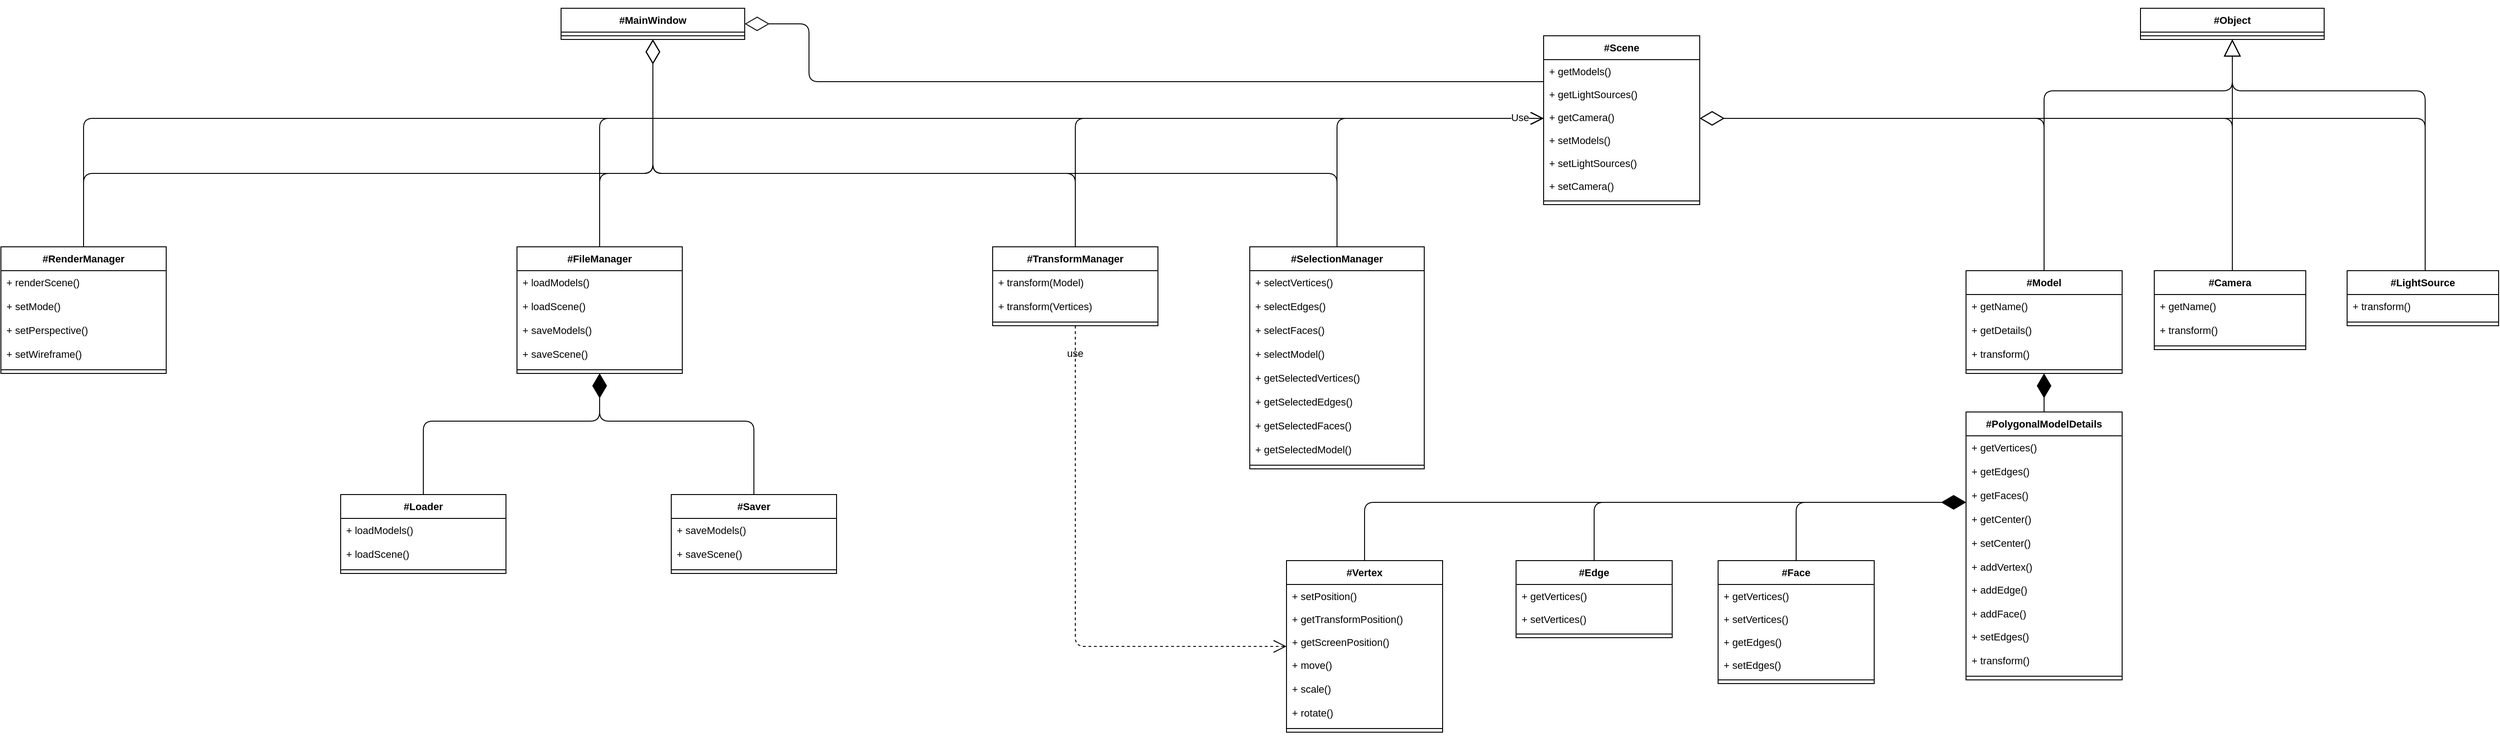 <mxfile version="18.0.6" type="device"><diagram id="C5RBs43oDa-KdzZeNtuy" name="Page-1"><mxGraphModel dx="3665" dy="1990" grid="1" gridSize="10" guides="1" tooltips="1" connect="1" arrows="1" fold="1" page="1" pageScale="1" pageWidth="827" pageHeight="1169" math="0" shadow="0"><root><mxCell id="WIyWlLk6GJQsqaUBKTNV-0"/><mxCell id="WIyWlLk6GJQsqaUBKTNV-1" parent="WIyWlLk6GJQsqaUBKTNV-0"/><mxCell id="azlppYUXoeEwFjGobMXN-0" value="#Object" style="swimlane;fontStyle=1;align=center;verticalAlign=top;childLayout=stackLayout;horizontal=1;startSize=26;horizontalStack=0;resizeParent=1;resizeParentMax=0;resizeLast=0;collapsible=1;marginBottom=0;direction=east;fontSize=11;labelBorderColor=none;labelBackgroundColor=none;fontFamily=Helvetica;" parent="WIyWlLk6GJQsqaUBKTNV-1" vertex="1"><mxGeometry x="450" y="-180" width="200" height="34" as="geometry"/></mxCell><mxCell id="azlppYUXoeEwFjGobMXN-2" value="" style="line;strokeWidth=1;fillColor=none;align=left;verticalAlign=middle;spacingTop=-1;spacingLeft=3;spacingRight=3;rotatable=0;labelPosition=right;points=[];portConstraint=eastwest;fontSize=11;labelBorderColor=none;labelBackgroundColor=none;fontFamily=Helvetica;" parent="azlppYUXoeEwFjGobMXN-0" vertex="1"><mxGeometry y="26" width="200" height="8" as="geometry"/></mxCell><mxCell id="azlppYUXoeEwFjGobMXN-526" value="" style="edgeStyle=elbowEdgeStyle;orthogonalLoop=1;jettySize=auto;endArrow=block;endFill=0;endSize=16;entryX=0.5;entryY=1;entryDx=0;entryDy=0;fontSize=11;labelBorderColor=none;labelBackgroundColor=none;fontFamily=Helvetica;elbow=vertical;" parent="WIyWlLk6GJQsqaUBKTNV-1" source="azlppYUXoeEwFjGobMXN-37" target="azlppYUXoeEwFjGobMXN-0" edge="1"><mxGeometry relative="1" as="geometry"><mxPoint x="230" y="280" as="targetPoint"/><Array as="points"><mxPoint x="550" y="-20"/></Array><mxPoint x="660" y="475" as="sourcePoint"/></mxGeometry></mxCell><mxCell id="azlppYUXoeEwFjGobMXN-528" value="" style="edgeStyle=elbowEdgeStyle;orthogonalLoop=1;jettySize=auto;entryX=0.5;entryY=1;entryDx=0;entryDy=0;endArrow=block;endFill=0;endSize=16;fontSize=11;labelBorderColor=none;labelBackgroundColor=none;fontFamily=Helvetica;elbow=vertical;" parent="WIyWlLk6GJQsqaUBKTNV-1" source="azlppYUXoeEwFjGobMXN-47" target="azlppYUXoeEwFjGobMXN-0" edge="1"><mxGeometry relative="1" as="geometry"><mxPoint x="430" y="477" as="sourcePoint"/><Array as="points"><mxPoint x="460" y="-90"/></Array></mxGeometry></mxCell><mxCell id="azlppYUXoeEwFjGobMXN-37" value="#Camera" style="swimlane;fontStyle=1;align=center;verticalAlign=top;childLayout=stackLayout;horizontal=1;startSize=26;horizontalStack=0;resizeParent=1;resizeParentMax=0;resizeLast=0;collapsible=1;marginBottom=0;direction=east;fontSize=11;labelBorderColor=none;labelBackgroundColor=none;fontFamily=Helvetica;" parent="WIyWlLk6GJQsqaUBKTNV-1" vertex="1"><mxGeometry x="465" y="106" width="165" height="86" as="geometry"/></mxCell><mxCell id="SqBItwjw7PU8aZfhH00I-18" value="+ getName()" style="text;strokeColor=none;fillColor=none;align=left;verticalAlign=top;spacingLeft=4;spacingRight=4;overflow=hidden;rotatable=0;points=[[0,0.5],[1,0.5]];portConstraint=eastwest;fontSize=11;labelBorderColor=none;labelBackgroundColor=none;fontFamily=Helvetica;" vertex="1" parent="azlppYUXoeEwFjGobMXN-37"><mxGeometry y="26" width="165" height="26" as="geometry"/></mxCell><mxCell id="azlppYUXoeEwFjGobMXN-41" value="+ transform()" style="text;strokeColor=none;fillColor=none;align=left;verticalAlign=top;spacingLeft=4;spacingRight=4;overflow=hidden;rotatable=0;points=[[0,0.5],[1,0.5]];portConstraint=eastwest;fontSize=11;labelBorderColor=none;labelBackgroundColor=none;fontFamily=Helvetica;" parent="azlppYUXoeEwFjGobMXN-37" vertex="1"><mxGeometry y="52" width="165" height="26" as="geometry"/></mxCell><mxCell id="azlppYUXoeEwFjGobMXN-38" value="" style="line;strokeWidth=1;fillColor=none;align=left;verticalAlign=middle;spacingTop=-1;spacingLeft=3;spacingRight=3;rotatable=0;labelPosition=right;points=[];portConstraint=eastwest;fontSize=11;labelBorderColor=none;labelBackgroundColor=none;fontFamily=Helvetica;" parent="azlppYUXoeEwFjGobMXN-37" vertex="1"><mxGeometry y="78" width="165" height="8" as="geometry"/></mxCell><mxCell id="azlppYUXoeEwFjGobMXN-47" value="#Model&#10;" style="swimlane;fontStyle=1;align=center;verticalAlign=top;childLayout=stackLayout;horizontal=1;startSize=26;horizontalStack=0;resizeParent=1;resizeParentMax=0;resizeLast=0;collapsible=1;marginBottom=0;direction=east;fontSize=11;labelBorderColor=none;labelBackgroundColor=none;fontFamily=Helvetica;rounded=0;" parent="WIyWlLk6GJQsqaUBKTNV-1" vertex="1"><mxGeometry x="260" y="106" width="170" height="112" as="geometry"/></mxCell><mxCell id="SqBItwjw7PU8aZfhH00I-16" value="+ getName()" style="text;strokeColor=none;fillColor=none;align=left;verticalAlign=top;spacingLeft=4;spacingRight=4;overflow=hidden;rotatable=0;points=[[0,0.5],[1,0.5]];portConstraint=eastwest;fontSize=11;labelBorderColor=none;labelBackgroundColor=none;fontFamily=Helvetica;" vertex="1" parent="azlppYUXoeEwFjGobMXN-47"><mxGeometry y="26" width="170" height="26" as="geometry"/></mxCell><mxCell id="SqBItwjw7PU8aZfhH00I-17" value="+ getDetails()" style="text;strokeColor=none;fillColor=none;align=left;verticalAlign=top;spacingLeft=4;spacingRight=4;overflow=hidden;rotatable=0;points=[[0,0.5],[1,0.5]];portConstraint=eastwest;fontSize=11;labelBorderColor=none;labelBackgroundColor=none;fontFamily=Helvetica;" vertex="1" parent="azlppYUXoeEwFjGobMXN-47"><mxGeometry y="52" width="170" height="26" as="geometry"/></mxCell><mxCell id="azlppYUXoeEwFjGobMXN-49" value="+ transform()" style="text;strokeColor=none;fillColor=none;align=left;verticalAlign=top;spacingLeft=4;spacingRight=4;overflow=hidden;rotatable=0;points=[[0,0.5],[1,0.5]];portConstraint=eastwest;fontSize=11;labelBorderColor=none;labelBackgroundColor=none;fontFamily=Helvetica;" parent="azlppYUXoeEwFjGobMXN-47" vertex="1"><mxGeometry y="78" width="170" height="26" as="geometry"/></mxCell><mxCell id="azlppYUXoeEwFjGobMXN-48" value="" style="line;strokeWidth=1;fillColor=none;align=left;verticalAlign=middle;spacingTop=-1;spacingLeft=3;spacingRight=3;rotatable=0;labelPosition=right;points=[];portConstraint=eastwest;fontSize=11;labelBorderColor=none;labelBackgroundColor=none;fontFamily=Helvetica;" parent="azlppYUXoeEwFjGobMXN-47" vertex="1"><mxGeometry y="104" width="170" height="8" as="geometry"/></mxCell><object label="#Scene" id="azlppYUXoeEwFjGobMXN-53"><mxCell style="swimlane;fontStyle=1;align=center;verticalAlign=top;childLayout=stackLayout;horizontal=1;startSize=26;horizontalStack=0;resizeParent=1;resizeParentMax=0;resizeLast=0;collapsible=1;marginBottom=0;direction=east;fontSize=11;labelBorderColor=none;labelBackgroundColor=none;fontFamily=Helvetica;" parent="WIyWlLk6GJQsqaUBKTNV-1" vertex="1"><mxGeometry x="-200" y="-150" width="170" height="184" as="geometry"/></mxCell></object><mxCell id="EAwsqgr4vLvgviXjCqP6-93" value="+ getModels()" style="text;strokeColor=none;fillColor=none;align=left;verticalAlign=top;spacingLeft=4;spacingRight=4;overflow=hidden;rotatable=0;points=[[0,0.5],[1,0.5]];portConstraint=eastwest;fontSize=11;labelBorderColor=none;labelBackgroundColor=none;fontFamily=Helvetica;" parent="azlppYUXoeEwFjGobMXN-53" vertex="1"><mxGeometry y="26" width="170" height="25" as="geometry"/></mxCell><mxCell id="k3BB5MFqk9g5SIE1neyH-16" value="+ getLightSources()" style="text;strokeColor=none;fillColor=none;align=left;verticalAlign=top;spacingLeft=4;spacingRight=4;overflow=hidden;rotatable=0;points=[[0,0.5],[1,0.5]];portConstraint=eastwest;fontSize=11;labelBorderColor=none;labelBackgroundColor=none;fontFamily=Helvetica;" parent="azlppYUXoeEwFjGobMXN-53" vertex="1"><mxGeometry y="51" width="170" height="25" as="geometry"/></mxCell><mxCell id="k3BB5MFqk9g5SIE1neyH-17" value="+ getCamera()" style="text;strokeColor=none;fillColor=none;align=left;verticalAlign=top;spacingLeft=4;spacingRight=4;overflow=hidden;rotatable=0;points=[[0,0.5],[1,0.5]];portConstraint=eastwest;fontSize=11;labelBorderColor=none;labelBackgroundColor=none;fontFamily=Helvetica;" parent="azlppYUXoeEwFjGobMXN-53" vertex="1"><mxGeometry y="76" width="170" height="25" as="geometry"/></mxCell><mxCell id="k3BB5MFqk9g5SIE1neyH-18" value="+ setModels()" style="text;strokeColor=none;fillColor=none;align=left;verticalAlign=top;spacingLeft=4;spacingRight=4;overflow=hidden;rotatable=0;points=[[0,0.5],[1,0.5]];portConstraint=eastwest;fontSize=11;labelBorderColor=none;labelBackgroundColor=none;fontFamily=Helvetica;" parent="azlppYUXoeEwFjGobMXN-53" vertex="1"><mxGeometry y="101" width="170" height="25" as="geometry"/></mxCell><mxCell id="k3BB5MFqk9g5SIE1neyH-19" value="+ setLightSources()" style="text;strokeColor=none;fillColor=none;align=left;verticalAlign=top;spacingLeft=4;spacingRight=4;overflow=hidden;rotatable=0;points=[[0,0.5],[1,0.5]];portConstraint=eastwest;fontSize=11;labelBorderColor=none;labelBackgroundColor=none;fontFamily=Helvetica;" parent="azlppYUXoeEwFjGobMXN-53" vertex="1"><mxGeometry y="126" width="170" height="25" as="geometry"/></mxCell><mxCell id="k3BB5MFqk9g5SIE1neyH-20" value="+ setCamera()" style="text;strokeColor=none;fillColor=none;align=left;verticalAlign=top;spacingLeft=4;spacingRight=4;overflow=hidden;rotatable=0;points=[[0,0.5],[1,0.5]];portConstraint=eastwest;fontSize=11;labelBorderColor=none;labelBackgroundColor=none;fontFamily=Helvetica;" parent="azlppYUXoeEwFjGobMXN-53" vertex="1"><mxGeometry y="151" width="170" height="25" as="geometry"/></mxCell><mxCell id="azlppYUXoeEwFjGobMXN-54" value="" style="line;strokeWidth=1;fillColor=none;align=left;verticalAlign=middle;spacingTop=-1;spacingLeft=3;spacingRight=3;rotatable=0;labelPosition=right;points=[];portConstraint=eastwest;fontSize=11;labelBorderColor=none;labelBackgroundColor=none;fontFamily=Helvetica;" parent="azlppYUXoeEwFjGobMXN-53" vertex="1"><mxGeometry y="176" width="170" height="8" as="geometry"/></mxCell><mxCell id="azlppYUXoeEwFjGobMXN-532" value="#PolygonalModelDetails" style="swimlane;fontStyle=1;align=center;verticalAlign=top;childLayout=stackLayout;horizontal=1;startSize=26;horizontalStack=0;resizeParent=1;resizeParentMax=0;resizeLast=0;collapsible=1;marginBottom=0;direction=east;fontSize=11;labelBorderColor=none;labelBackgroundColor=none;fontFamily=Helvetica;" parent="WIyWlLk6GJQsqaUBKTNV-1" vertex="1"><mxGeometry x="260" y="260" width="170" height="292" as="geometry"/></mxCell><mxCell id="azlppYUXoeEwFjGobMXN-535" value="+ getVertices()" style="text;strokeColor=none;fillColor=none;align=left;verticalAlign=top;spacingLeft=4;spacingRight=4;overflow=hidden;rotatable=0;points=[[0,0.5],[1,0.5]];portConstraint=eastwest;fontSize=11;labelBorderColor=none;labelBackgroundColor=none;fontFamily=Helvetica;" parent="azlppYUXoeEwFjGobMXN-532" vertex="1"><mxGeometry y="26" width="170" height="26" as="geometry"/></mxCell><mxCell id="azlppYUXoeEwFjGobMXN-536" value="+ getEdges()" style="text;strokeColor=none;fillColor=none;align=left;verticalAlign=top;spacingLeft=4;spacingRight=4;overflow=hidden;rotatable=0;points=[[0,0.5],[1,0.5]];portConstraint=eastwest;fontSize=11;labelBorderColor=none;labelBackgroundColor=none;fontFamily=Helvetica;" parent="azlppYUXoeEwFjGobMXN-532" vertex="1"><mxGeometry y="52" width="170" height="26" as="geometry"/></mxCell><mxCell id="SqBItwjw7PU8aZfhH00I-20" value="+ getFaces()" style="text;strokeColor=none;fillColor=none;align=left;verticalAlign=top;spacingLeft=4;spacingRight=4;overflow=hidden;rotatable=0;points=[[0,0.5],[1,0.5]];portConstraint=eastwest;fontSize=11;labelBorderColor=none;labelBackgroundColor=none;fontFamily=Helvetica;" vertex="1" parent="azlppYUXoeEwFjGobMXN-532"><mxGeometry y="78" width="170" height="26" as="geometry"/></mxCell><mxCell id="SqBItwjw7PU8aZfhH00I-21" value="+ getCenter()" style="text;strokeColor=none;fillColor=none;align=left;verticalAlign=top;spacingLeft=4;spacingRight=4;overflow=hidden;rotatable=0;points=[[0,0.5],[1,0.5]];portConstraint=eastwest;fontSize=11;labelBorderColor=none;labelBackgroundColor=none;fontFamily=Helvetica;" vertex="1" parent="azlppYUXoeEwFjGobMXN-532"><mxGeometry y="104" width="170" height="26" as="geometry"/></mxCell><mxCell id="SqBItwjw7PU8aZfhH00I-25" value="+ setCenter()" style="text;strokeColor=none;fillColor=none;align=left;verticalAlign=top;spacingLeft=4;spacingRight=4;overflow=hidden;rotatable=0;points=[[0,0.5],[1,0.5]];portConstraint=eastwest;fontSize=11;labelBorderColor=none;labelBackgroundColor=none;fontFamily=Helvetica;" vertex="1" parent="azlppYUXoeEwFjGobMXN-532"><mxGeometry y="130" width="170" height="26" as="geometry"/></mxCell><mxCell id="azlppYUXoeEwFjGobMXN-533" value="+ addVertex()" style="text;strokeColor=none;fillColor=none;align=left;verticalAlign=top;spacingLeft=4;spacingRight=4;overflow=hidden;rotatable=0;points=[[0,0.5],[1,0.5]];portConstraint=eastwest;fontSize=11;labelBorderColor=none;labelBackgroundColor=none;fontFamily=Helvetica;" parent="azlppYUXoeEwFjGobMXN-532" vertex="1"><mxGeometry y="156" width="170" height="25" as="geometry"/></mxCell><mxCell id="azlppYUXoeEwFjGobMXN-534" value="+ addEdge()" style="text;strokeColor=none;fillColor=none;align=left;verticalAlign=top;spacingLeft=4;spacingRight=4;overflow=hidden;rotatable=0;points=[[0,0.5],[1,0.5]];portConstraint=eastwest;fontSize=11;labelBorderColor=none;labelBackgroundColor=none;fontFamily=Helvetica;" parent="azlppYUXoeEwFjGobMXN-532" vertex="1"><mxGeometry y="181" width="170" height="26" as="geometry"/></mxCell><mxCell id="SqBItwjw7PU8aZfhH00I-19" value="+ addFace()" style="text;strokeColor=none;fillColor=none;align=left;verticalAlign=top;spacingLeft=4;spacingRight=4;overflow=hidden;rotatable=0;points=[[0,0.5],[1,0.5]];portConstraint=eastwest;fontSize=11;labelBorderColor=none;labelBackgroundColor=none;fontFamily=Helvetica;" vertex="1" parent="azlppYUXoeEwFjGobMXN-532"><mxGeometry y="207" width="170" height="25" as="geometry"/></mxCell><mxCell id="SqBItwjw7PU8aZfhH00I-22" value="+ setEdges()" style="text;strokeColor=none;fillColor=none;align=left;verticalAlign=top;spacingLeft=4;spacingRight=4;overflow=hidden;rotatable=0;points=[[0,0.5],[1,0.5]];portConstraint=eastwest;fontSize=11;labelBorderColor=none;labelBackgroundColor=none;fontFamily=Helvetica;" vertex="1" parent="azlppYUXoeEwFjGobMXN-532"><mxGeometry y="232" width="170" height="26" as="geometry"/></mxCell><mxCell id="SqBItwjw7PU8aZfhH00I-26" value="+ transform()" style="text;strokeColor=none;fillColor=none;align=left;verticalAlign=top;spacingLeft=4;spacingRight=4;overflow=hidden;rotatable=0;points=[[0,0.5],[1,0.5]];portConstraint=eastwest;fontSize=11;labelBorderColor=none;labelBackgroundColor=none;fontFamily=Helvetica;" vertex="1" parent="azlppYUXoeEwFjGobMXN-532"><mxGeometry y="258" width="170" height="26" as="geometry"/></mxCell><mxCell id="SqBItwjw7PU8aZfhH00I-24" style="line;strokeWidth=1;fillColor=none;align=left;verticalAlign=middle;spacingTop=-1;spacingLeft=3;spacingRight=3;rotatable=0;labelPosition=right;points=[];portConstraint=eastwest;fontSize=11;labelBorderColor=none;labelBackgroundColor=none;fontFamily=Helvetica;" vertex="1" parent="azlppYUXoeEwFjGobMXN-532"><mxGeometry y="284" width="170" height="8" as="geometry"/></mxCell><mxCell id="azlppYUXoeEwFjGobMXN-541" value="#Vertex" style="swimlane;fontStyle=1;align=center;verticalAlign=top;childLayout=stackLayout;horizontal=1;startSize=26;horizontalStack=0;resizeParent=1;resizeParentMax=0;resizeLast=0;collapsible=1;marginBottom=0;direction=east;fontSize=11;labelBorderColor=none;labelBackgroundColor=none;fontFamily=Helvetica;" parent="WIyWlLk6GJQsqaUBKTNV-1" vertex="1"><mxGeometry x="-480" y="422" width="170" height="187" as="geometry"/></mxCell><mxCell id="azlppYUXoeEwFjGobMXN-542" value="+ setPosition()" style="text;strokeColor=none;fillColor=none;align=left;verticalAlign=top;spacingLeft=4;spacingRight=4;overflow=hidden;rotatable=0;points=[[0,0.5],[1,0.5]];portConstraint=eastwest;fontSize=11;labelBorderColor=none;labelBackgroundColor=none;fontFamily=Helvetica;" parent="azlppYUXoeEwFjGobMXN-541" vertex="1"><mxGeometry y="26" width="170" height="25" as="geometry"/></mxCell><mxCell id="SqBItwjw7PU8aZfhH00I-31" value="+ getTransformPosition()" style="text;strokeColor=none;fillColor=none;align=left;verticalAlign=top;spacingLeft=4;spacingRight=4;overflow=hidden;rotatable=0;points=[[0,0.5],[1,0.5]];portConstraint=eastwest;fontSize=11;labelBorderColor=none;labelBackgroundColor=none;fontFamily=Helvetica;" vertex="1" parent="azlppYUXoeEwFjGobMXN-541"><mxGeometry y="51" width="170" height="25" as="geometry"/></mxCell><mxCell id="SqBItwjw7PU8aZfhH00I-32" value="+ getScreenPosition()" style="text;strokeColor=none;fillColor=none;align=left;verticalAlign=top;spacingLeft=4;spacingRight=4;overflow=hidden;rotatable=0;points=[[0,0.5],[1,0.5]];portConstraint=eastwest;fontSize=11;labelBorderColor=none;labelBackgroundColor=none;fontFamily=Helvetica;" vertex="1" parent="azlppYUXoeEwFjGobMXN-541"><mxGeometry y="76" width="170" height="25" as="geometry"/></mxCell><mxCell id="azlppYUXoeEwFjGobMXN-544" value="+ move()" style="text;strokeColor=none;fillColor=none;align=left;verticalAlign=top;spacingLeft=4;spacingRight=4;overflow=hidden;rotatable=0;points=[[0,0.5],[1,0.5]];portConstraint=eastwest;fontSize=11;labelBorderColor=none;labelBackgroundColor=none;fontFamily=Helvetica;" parent="azlppYUXoeEwFjGobMXN-541" vertex="1"><mxGeometry y="101" width="170" height="26" as="geometry"/></mxCell><mxCell id="azlppYUXoeEwFjGobMXN-545" value="+ scale()" style="text;strokeColor=none;fillColor=none;align=left;verticalAlign=top;spacingLeft=4;spacingRight=4;overflow=hidden;rotatable=0;points=[[0,0.5],[1,0.5]];portConstraint=eastwest;fontSize=11;labelBorderColor=none;labelBackgroundColor=none;fontFamily=Helvetica;" parent="azlppYUXoeEwFjGobMXN-541" vertex="1"><mxGeometry y="127" width="170" height="26" as="geometry"/></mxCell><mxCell id="azlppYUXoeEwFjGobMXN-553" value="+ rotate()" style="text;strokeColor=none;fillColor=none;align=left;verticalAlign=top;spacingLeft=4;spacingRight=4;overflow=hidden;rotatable=0;points=[[0,0.5],[1,0.5]];portConstraint=eastwest;fontSize=11;labelBorderColor=none;labelBackgroundColor=none;fontFamily=Helvetica;" parent="azlppYUXoeEwFjGobMXN-541" vertex="1"><mxGeometry y="153" width="170" height="26" as="geometry"/></mxCell><mxCell id="azlppYUXoeEwFjGobMXN-546" value="" style="line;strokeWidth=1;fillColor=none;align=left;verticalAlign=middle;spacingTop=-1;spacingLeft=3;spacingRight=3;rotatable=0;labelPosition=right;points=[];portConstraint=eastwest;fontSize=11;labelBorderColor=none;labelBackgroundColor=none;fontFamily=Helvetica;" parent="azlppYUXoeEwFjGobMXN-541" vertex="1"><mxGeometry y="179" width="170" height="8" as="geometry"/></mxCell><mxCell id="azlppYUXoeEwFjGobMXN-547" value="#Edge" style="swimlane;fontStyle=1;align=center;verticalAlign=top;childLayout=stackLayout;horizontal=1;startSize=26;horizontalStack=0;resizeParent=1;resizeParentMax=0;resizeLast=0;collapsible=1;marginBottom=0;direction=east;fontSize=11;labelBorderColor=none;labelBackgroundColor=none;fontFamily=Helvetica;" parent="WIyWlLk6GJQsqaUBKTNV-1" vertex="1"><mxGeometry x="-230" y="422" width="170" height="84" as="geometry"/></mxCell><mxCell id="SqBItwjw7PU8aZfhH00I-30" value="+ getVertices()" style="text;strokeColor=none;fillColor=none;align=left;verticalAlign=top;spacingLeft=4;spacingRight=4;overflow=hidden;rotatable=0;points=[[0,0.5],[1,0.5]];portConstraint=eastwest;fontSize=11;labelBorderColor=none;labelBackgroundColor=none;fontFamily=Helvetica;" vertex="1" parent="azlppYUXoeEwFjGobMXN-547"><mxGeometry y="26" width="170" height="25" as="geometry"/></mxCell><mxCell id="SqBItwjw7PU8aZfhH00I-29" value="+ setVertices()" style="text;strokeColor=none;fillColor=none;align=left;verticalAlign=top;spacingLeft=4;spacingRight=4;overflow=hidden;rotatable=0;points=[[0,0.5],[1,0.5]];portConstraint=eastwest;fontSize=11;labelBorderColor=none;labelBackgroundColor=none;fontFamily=Helvetica;" vertex="1" parent="azlppYUXoeEwFjGobMXN-547"><mxGeometry y="51" width="170" height="25" as="geometry"/></mxCell><mxCell id="azlppYUXoeEwFjGobMXN-552" value="" style="line;strokeWidth=1;fillColor=none;align=left;verticalAlign=middle;spacingTop=-1;spacingLeft=3;spacingRight=3;rotatable=0;labelPosition=right;points=[];portConstraint=eastwest;fontSize=11;labelBorderColor=none;labelBackgroundColor=none;fontFamily=Helvetica;" parent="azlppYUXoeEwFjGobMXN-547" vertex="1"><mxGeometry y="76" width="170" height="8" as="geometry"/></mxCell><mxCell id="azlppYUXoeEwFjGobMXN-720" value="#RenderManager" style="swimlane;fontStyle=1;align=center;verticalAlign=top;childLayout=stackLayout;horizontal=1;startSize=26;horizontalStack=0;resizeParent=1;resizeParentMax=0;resizeLast=0;collapsible=1;marginBottom=0;direction=east;fontSize=11;labelBorderColor=none;labelBackgroundColor=none;fontFamily=Helvetica;" parent="WIyWlLk6GJQsqaUBKTNV-1" vertex="1"><mxGeometry x="-1880" y="80" width="180" height="138" as="geometry"/></mxCell><mxCell id="azlppYUXoeEwFjGobMXN-721" value="+ renderScene()" style="text;strokeColor=none;fillColor=none;align=left;verticalAlign=top;spacingLeft=4;spacingRight=4;overflow=hidden;rotatable=0;points=[[0,0.5],[1,0.5]];portConstraint=eastwest;fontSize=11;labelBorderColor=none;labelBackgroundColor=none;fontFamily=Helvetica;" parent="azlppYUXoeEwFjGobMXN-720" vertex="1"><mxGeometry y="26" width="180" height="26" as="geometry"/></mxCell><mxCell id="SqBItwjw7PU8aZfhH00I-5" value="+ setMode()" style="text;strokeColor=none;fillColor=none;align=left;verticalAlign=top;spacingLeft=4;spacingRight=4;overflow=hidden;rotatable=0;points=[[0,0.5],[1,0.5]];portConstraint=eastwest;fontSize=11;labelBorderColor=none;labelBackgroundColor=none;fontFamily=Helvetica;" vertex="1" parent="azlppYUXoeEwFjGobMXN-720"><mxGeometry y="52" width="180" height="26" as="geometry"/></mxCell><mxCell id="azlppYUXoeEwFjGobMXN-735" value="+ setPerspective()" style="text;strokeColor=none;fillColor=none;align=left;verticalAlign=top;spacingLeft=4;spacingRight=4;overflow=hidden;rotatable=0;points=[[0,0.5],[1,0.5]];portConstraint=eastwest;fontSize=11;labelBorderColor=none;labelBackgroundColor=none;fontFamily=Helvetica;" parent="azlppYUXoeEwFjGobMXN-720" vertex="1"><mxGeometry y="78" width="180" height="26" as="geometry"/></mxCell><mxCell id="SqBItwjw7PU8aZfhH00I-6" value="+ setWireframe()" style="text;strokeColor=none;fillColor=none;align=left;verticalAlign=top;spacingLeft=4;spacingRight=4;overflow=hidden;rotatable=0;points=[[0,0.5],[1,0.5]];portConstraint=eastwest;fontSize=11;labelBorderColor=none;labelBackgroundColor=none;fontFamily=Helvetica;" vertex="1" parent="azlppYUXoeEwFjGobMXN-720"><mxGeometry y="104" width="180" height="26" as="geometry"/></mxCell><mxCell id="azlppYUXoeEwFjGobMXN-722" value="" style="line;strokeWidth=1;fillColor=none;align=left;verticalAlign=middle;spacingTop=-1;spacingLeft=3;spacingRight=3;rotatable=0;labelPosition=right;points=[];portConstraint=eastwest;fontSize=11;labelBorderColor=none;labelBackgroundColor=none;fontFamily=Helvetica;" parent="azlppYUXoeEwFjGobMXN-720" vertex="1"><mxGeometry y="130" width="180" height="8" as="geometry"/></mxCell><mxCell id="azlppYUXoeEwFjGobMXN-723" value="#TransformManager" style="swimlane;fontStyle=1;align=center;verticalAlign=top;childLayout=stackLayout;horizontal=1;startSize=26;horizontalStack=0;resizeParent=1;resizeParentMax=0;resizeLast=0;collapsible=1;marginBottom=0;direction=east;fontSize=11;labelBorderColor=none;labelBackgroundColor=none;fontFamily=Helvetica;" parent="WIyWlLk6GJQsqaUBKTNV-1" vertex="1"><mxGeometry x="-800" y="80" width="180" height="86" as="geometry"/></mxCell><mxCell id="azlppYUXoeEwFjGobMXN-724" value="+ transform(Model)" style="text;strokeColor=none;fillColor=none;align=left;verticalAlign=top;spacingLeft=4;spacingRight=4;overflow=hidden;rotatable=0;points=[[0,0.5],[1,0.5]];portConstraint=eastwest;fontSize=11;labelBorderColor=none;labelBackgroundColor=none;fontFamily=Helvetica;" parent="azlppYUXoeEwFjGobMXN-723" vertex="1"><mxGeometry y="26" width="180" height="26" as="geometry"/></mxCell><mxCell id="k3BB5MFqk9g5SIE1neyH-27" value="+ transform(Vertices)" style="text;strokeColor=none;fillColor=none;align=left;verticalAlign=top;spacingLeft=4;spacingRight=4;overflow=hidden;rotatable=0;points=[[0,0.5],[1,0.5]];portConstraint=eastwest;fontSize=11;labelBorderColor=none;labelBackgroundColor=none;fontFamily=Helvetica;" parent="azlppYUXoeEwFjGobMXN-723" vertex="1"><mxGeometry y="52" width="180" height="26" as="geometry"/></mxCell><mxCell id="azlppYUXoeEwFjGobMXN-725" value="" style="line;strokeWidth=1;fillColor=none;align=left;verticalAlign=middle;spacingTop=-1;spacingLeft=3;spacingRight=3;rotatable=0;labelPosition=right;points=[];portConstraint=eastwest;fontSize=11;labelBorderColor=none;labelBackgroundColor=none;fontFamily=Helvetica;" parent="azlppYUXoeEwFjGobMXN-723" vertex="1"><mxGeometry y="78" width="180" height="8" as="geometry"/></mxCell><mxCell id="azlppYUXoeEwFjGobMXN-726" value="#FileManager" style="swimlane;fontStyle=1;align=center;verticalAlign=top;childLayout=stackLayout;horizontal=1;startSize=26;horizontalStack=0;resizeParent=1;resizeParentMax=0;resizeLast=0;collapsible=1;marginBottom=0;direction=east;fontSize=11;labelBorderColor=none;labelBackgroundColor=none;fontFamily=Helvetica;" parent="WIyWlLk6GJQsqaUBKTNV-1" vertex="1"><mxGeometry x="-1318" y="80" width="180" height="138" as="geometry"/></mxCell><mxCell id="azlppYUXoeEwFjGobMXN-727" value="+ loadModels()" style="text;strokeColor=none;fillColor=none;align=left;verticalAlign=top;spacingLeft=4;spacingRight=4;overflow=hidden;rotatable=0;points=[[0,0.5],[1,0.5]];portConstraint=eastwest;fontSize=11;labelBorderColor=none;labelBackgroundColor=none;fontFamily=Helvetica;" parent="azlppYUXoeEwFjGobMXN-726" vertex="1"><mxGeometry y="26" width="180" height="26" as="geometry"/></mxCell><mxCell id="SqBItwjw7PU8aZfhH00I-9" value="+ loadScene()" style="text;strokeColor=none;fillColor=none;align=left;verticalAlign=top;spacingLeft=4;spacingRight=4;overflow=hidden;rotatable=0;points=[[0,0.5],[1,0.5]];portConstraint=eastwest;fontSize=11;labelBorderColor=none;labelBackgroundColor=none;fontFamily=Helvetica;" vertex="1" parent="azlppYUXoeEwFjGobMXN-726"><mxGeometry y="52" width="180" height="26" as="geometry"/></mxCell><mxCell id="MsP8hgaGqp7Uwh0OFpij-102" value="+ saveModels()" style="text;strokeColor=none;fillColor=none;align=left;verticalAlign=top;spacingLeft=4;spacingRight=4;overflow=hidden;rotatable=0;points=[[0,0.5],[1,0.5]];portConstraint=eastwest;fontSize=11;labelBorderColor=none;labelBackgroundColor=none;fontFamily=Helvetica;" parent="azlppYUXoeEwFjGobMXN-726" vertex="1"><mxGeometry y="78" width="180" height="26" as="geometry"/></mxCell><mxCell id="SqBItwjw7PU8aZfhH00I-10" value="+ saveScene()" style="text;strokeColor=none;fillColor=none;align=left;verticalAlign=top;spacingLeft=4;spacingRight=4;overflow=hidden;rotatable=0;points=[[0,0.5],[1,0.5]];portConstraint=eastwest;fontSize=11;labelBorderColor=none;labelBackgroundColor=none;fontFamily=Helvetica;" vertex="1" parent="azlppYUXoeEwFjGobMXN-726"><mxGeometry y="104" width="180" height="26" as="geometry"/></mxCell><mxCell id="azlppYUXoeEwFjGobMXN-728" value="" style="line;strokeWidth=1;fillColor=none;align=left;verticalAlign=middle;spacingTop=-1;spacingLeft=3;spacingRight=3;rotatable=0;labelPosition=right;points=[];portConstraint=eastwest;fontSize=11;labelBorderColor=none;labelBackgroundColor=none;fontFamily=Helvetica;" parent="azlppYUXoeEwFjGobMXN-726" vertex="1"><mxGeometry y="130" width="180" height="8" as="geometry"/></mxCell><mxCell id="pPH4KUzoE2myjKL2YTRE-1" value="" style="endArrow=diamondThin;endFill=0;endSize=24;fontSize=11;labelBorderColor=none;labelBackgroundColor=none;fontFamily=Helvetica;edgeStyle=elbowEdgeStyle;" parent="WIyWlLk6GJQsqaUBKTNV-1" source="azlppYUXoeEwFjGobMXN-47" target="azlppYUXoeEwFjGobMXN-53" edge="1"><mxGeometry width="160" relative="1" as="geometry"><mxPoint x="-150" y="841.5" as="sourcePoint"/><mxPoint x="-120" y="535" as="targetPoint"/><Array as="points"><mxPoint x="345" y="-60"/><mxPoint x="340" y="-60"/><mxPoint x="355" y="170"/><mxPoint x="160" y="200"/><mxPoint x="355" y="130"/><mxPoint x="130" y="-70"/><mxPoint x="100" y="-70"/><mxPoint x="70" y="65"/><mxPoint x="70" y="-70"/><mxPoint x="200" y="-20"/><mxPoint x="210" y="147"/><mxPoint x="210" y="150"/><mxPoint x="240" y="140"/></Array></mxGeometry></mxCell><mxCell id="pPH4KUzoE2myjKL2YTRE-2" value="" style="endArrow=diamondThin;endFill=1;endSize=24;fontSize=11;labelBorderColor=none;labelBackgroundColor=none;fontFamily=Helvetica;edgeStyle=elbowEdgeStyle;" parent="WIyWlLk6GJQsqaUBKTNV-1" source="azlppYUXoeEwFjGobMXN-532" target="azlppYUXoeEwFjGobMXN-47" edge="1"><mxGeometry width="160" relative="1" as="geometry"><mxPoint x="550" y="561.5" as="sourcePoint"/><mxPoint x="345" y="360" as="targetPoint"/></mxGeometry></mxCell><mxCell id="pPH4KUzoE2myjKL2YTRE-4" value="" style="endArrow=diamondThin;endFill=1;endSize=24;fontSize=11;labelBorderColor=none;labelBackgroundColor=none;fontFamily=Helvetica;edgeStyle=elbowEdgeStyle;elbow=vertical;" parent="WIyWlLk6GJQsqaUBKTNV-1" source="azlppYUXoeEwFjGobMXN-547" target="azlppYUXoeEwFjGobMXN-532" edge="1"><mxGeometry width="160" relative="1" as="geometry"><mxPoint x="-190" y="430" as="sourcePoint"/><mxPoint x="680" y="482" as="targetPoint"/><Array as="points"><mxPoint x="220" y="358.5"/></Array></mxGeometry></mxCell><mxCell id="pPH4KUzoE2myjKL2YTRE-5" value="" style="endArrow=diamondThin;endFill=1;endSize=24;exitX=0.5;exitY=0;exitDx=0;exitDy=0;fontSize=11;labelBorderColor=none;labelBackgroundColor=none;fontFamily=Helvetica;edgeStyle=elbowEdgeStyle;elbow=vertical;" parent="WIyWlLk6GJQsqaUBKTNV-1" source="azlppYUXoeEwFjGobMXN-541" target="azlppYUXoeEwFjGobMXN-532" edge="1"><mxGeometry width="160" relative="1" as="geometry"><mxPoint x="876" y="389.5" as="sourcePoint"/><mxPoint x="806" y="389.5" as="targetPoint"/><Array as="points"><mxPoint x="220" y="358.5"/></Array></mxGeometry></mxCell><mxCell id="pPH4KUzoE2myjKL2YTRE-147" value="use" style="endArrow=open;endSize=12;dashed=1;fontSize=11;labelBorderColor=none;labelBackgroundColor=none;fontFamily=Helvetica;edgeStyle=elbowEdgeStyle;" parent="WIyWlLk6GJQsqaUBKTNV-1" source="azlppYUXoeEwFjGobMXN-723" target="azlppYUXoeEwFjGobMXN-541" edge="1"><mxGeometry x="-0.898" width="160" relative="1" as="geometry"><mxPoint x="-1270" y="420" as="sourcePoint"/><mxPoint x="-520" y="720" as="targetPoint"/><Array as="points"><mxPoint x="-710" y="280"/></Array><mxPoint as="offset"/></mxGeometry></mxCell><mxCell id="Z7FSc7xe6nZI0TRPnZze-73" style="edgeStyle=none;orthogonalLoop=1;jettySize=auto;html=0;entryX=0.5;entryY=1;entryDx=0;entryDy=0;labelBackgroundColor=none;fontFamily=Helvetica;fontSize=11;endArrow=block;endFill=0;endSize=16;" parent="WIyWlLk6GJQsqaUBKTNV-1" edge="1"><mxGeometry relative="1" as="geometry"><mxPoint x="-1338" y="610" as="sourcePoint"/><mxPoint x="-1338" y="610" as="targetPoint"/></mxGeometry></mxCell><mxCell id="Z7FSc7xe6nZI0TRPnZze-76" style="edgeStyle=none;orthogonalLoop=1;jettySize=auto;html=0;exitX=0.5;exitY=0;exitDx=0;exitDy=0;labelBackgroundColor=none;fontFamily=Helvetica;fontSize=11;endArrow=block;endFill=0;endSize=16;" parent="WIyWlLk6GJQsqaUBKTNV-1" edge="1"><mxGeometry relative="1" as="geometry"><mxPoint x="-1108" y="608" as="sourcePoint"/><mxPoint x="-1108" y="608" as="targetPoint"/></mxGeometry></mxCell><mxCell id="8YdDf88AYta3RM1k10OZ-77" value="#MainWindow" style="swimlane;fontStyle=1;align=center;verticalAlign=top;childLayout=stackLayout;horizontal=1;startSize=26;horizontalStack=0;resizeParent=1;resizeParentMax=0;resizeLast=0;collapsible=1;marginBottom=0;direction=east;fontSize=11;labelBorderColor=none;labelBackgroundColor=none;fontFamily=Helvetica;" parent="WIyWlLk6GJQsqaUBKTNV-1" vertex="1"><mxGeometry x="-1270" y="-180" width="200" height="34" as="geometry"/></mxCell><mxCell id="8YdDf88AYta3RM1k10OZ-78" value="" style="line;strokeWidth=1;fillColor=none;align=left;verticalAlign=middle;spacingTop=-1;spacingLeft=3;spacingRight=3;rotatable=0;labelPosition=right;points=[];portConstraint=eastwest;fontSize=11;labelBorderColor=none;labelBackgroundColor=none;fontFamily=Helvetica;" parent="8YdDf88AYta3RM1k10OZ-77" vertex="1"><mxGeometry y="26" width="200" height="8" as="geometry"/></mxCell><mxCell id="8YdDf88AYta3RM1k10OZ-79" value="" style="endArrow=diamondThin;endFill=0;endSize=24;fontSize=11;labelBorderColor=none;labelBackgroundColor=none;fontFamily=Helvetica;" parent="WIyWlLk6GJQsqaUBKTNV-1" source="azlppYUXoeEwFjGobMXN-720" target="8YdDf88AYta3RM1k10OZ-77" edge="1"><mxGeometry width="160" relative="1" as="geometry"><mxPoint x="-1050" y="511" as="sourcePoint"/><mxPoint x="-1050" y="378.5" as="targetPoint"/><Array as="points"><mxPoint x="-1790"/><mxPoint x="-1170"/></Array></mxGeometry></mxCell><mxCell id="8YdDf88AYta3RM1k10OZ-80" value="" style="endArrow=diamondThin;endFill=0;endSize=24;fontSize=11;labelBorderColor=none;labelBackgroundColor=none;fontFamily=Helvetica;" parent="WIyWlLk6GJQsqaUBKTNV-1" source="azlppYUXoeEwFjGobMXN-726" target="8YdDf88AYta3RM1k10OZ-77" edge="1"><mxGeometry width="160" relative="1" as="geometry"><mxPoint x="-1650.422" y="312" as="sourcePoint"/><mxPoint x="-1160" y="-66.0" as="targetPoint"/><Array as="points"><mxPoint x="-1228"/><mxPoint x="-1170"/></Array></mxGeometry></mxCell><mxCell id="8YdDf88AYta3RM1k10OZ-81" value="" style="endArrow=diamondThin;endFill=0;endSize=24;fontSize=11;labelBorderColor=none;labelBackgroundColor=none;fontFamily=Helvetica;" parent="WIyWlLk6GJQsqaUBKTNV-1" source="azlppYUXoeEwFjGobMXN-723" target="8YdDf88AYta3RM1k10OZ-77" edge="1"><mxGeometry width="160" relative="1" as="geometry"><mxPoint x="-1050" y="318.5" as="sourcePoint"/><mxPoint x="-1160" y="-66.0" as="targetPoint"/><Array as="points"><mxPoint x="-710"/><mxPoint x="-1170"/></Array></mxGeometry></mxCell><mxCell id="8YdDf88AYta3RM1k10OZ-84" value="#LightSource" style="swimlane;fontStyle=1;align=center;verticalAlign=top;childLayout=stackLayout;horizontal=1;startSize=26;horizontalStack=0;resizeParent=1;resizeParentMax=0;resizeLast=0;collapsible=1;marginBottom=0;direction=east;fontSize=11;labelBorderColor=none;labelBackgroundColor=none;fontFamily=Helvetica;" parent="WIyWlLk6GJQsqaUBKTNV-1" vertex="1"><mxGeometry x="675" y="106" width="165" height="60" as="geometry"/></mxCell><mxCell id="8YdDf88AYta3RM1k10OZ-85" value="+ transform()" style="text;strokeColor=none;fillColor=none;align=left;verticalAlign=top;spacingLeft=4;spacingRight=4;overflow=hidden;rotatable=0;points=[[0,0.5],[1,0.5]];portConstraint=eastwest;fontSize=11;labelBorderColor=none;labelBackgroundColor=none;fontFamily=Helvetica;" parent="8YdDf88AYta3RM1k10OZ-84" vertex="1"><mxGeometry y="26" width="165" height="26" as="geometry"/></mxCell><mxCell id="8YdDf88AYta3RM1k10OZ-89" value="" style="line;strokeWidth=1;fillColor=none;align=left;verticalAlign=middle;spacingTop=-1;spacingLeft=3;spacingRight=3;rotatable=0;labelPosition=right;points=[];portConstraint=eastwest;fontSize=11;labelBorderColor=none;labelBackgroundColor=none;fontFamily=Helvetica;" parent="8YdDf88AYta3RM1k10OZ-84" vertex="1"><mxGeometry y="52" width="165" height="8" as="geometry"/></mxCell><mxCell id="RXjpDh3gBzSolS_350Qi-77" value="#SelectionManager" style="swimlane;fontStyle=1;align=center;verticalAlign=top;childLayout=stackLayout;horizontal=1;startSize=26;horizontalStack=0;resizeParent=1;resizeParentMax=0;resizeLast=0;collapsible=1;marginBottom=0;direction=east;fontSize=11;labelBorderColor=none;labelBackgroundColor=none;fontFamily=Helvetica;" parent="WIyWlLk6GJQsqaUBKTNV-1" vertex="1"><mxGeometry x="-520" y="80" width="190" height="242" as="geometry"/></mxCell><mxCell id="RXjpDh3gBzSolS_350Qi-78" value="+ selectVertices()" style="text;strokeColor=none;fillColor=none;align=left;verticalAlign=top;spacingLeft=4;spacingRight=4;overflow=hidden;rotatable=0;points=[[0,0.5],[1,0.5]];portConstraint=eastwest;fontSize=11;labelBorderColor=none;labelBackgroundColor=none;fontFamily=Helvetica;" parent="RXjpDh3gBzSolS_350Qi-77" vertex="1"><mxGeometry y="26" width="190" height="26" as="geometry"/></mxCell><mxCell id="RXjpDh3gBzSolS_350Qi-79" value="+ selectEdges()" style="text;strokeColor=none;fillColor=none;align=left;verticalAlign=top;spacingLeft=4;spacingRight=4;overflow=hidden;rotatable=0;points=[[0,0.5],[1,0.5]];portConstraint=eastwest;fontSize=11;labelBorderColor=none;labelBackgroundColor=none;fontFamily=Helvetica;" parent="RXjpDh3gBzSolS_350Qi-77" vertex="1"><mxGeometry y="52" width="190" height="26" as="geometry"/></mxCell><mxCell id="RXjpDh3gBzSolS_350Qi-80" value="+ selectFaces()" style="text;strokeColor=none;fillColor=none;align=left;verticalAlign=top;spacingLeft=4;spacingRight=4;overflow=hidden;rotatable=0;points=[[0,0.5],[1,0.5]];portConstraint=eastwest;fontSize=11;labelBorderColor=none;labelBackgroundColor=none;fontFamily=Helvetica;" parent="RXjpDh3gBzSolS_350Qi-77" vertex="1"><mxGeometry y="78" width="190" height="26" as="geometry"/></mxCell><mxCell id="SqBItwjw7PU8aZfhH00I-11" value="+ selectModel()" style="text;strokeColor=none;fillColor=none;align=left;verticalAlign=top;spacingLeft=4;spacingRight=4;overflow=hidden;rotatable=0;points=[[0,0.5],[1,0.5]];portConstraint=eastwest;fontSize=11;labelBorderColor=none;labelBackgroundColor=none;fontFamily=Helvetica;" vertex="1" parent="RXjpDh3gBzSolS_350Qi-77"><mxGeometry y="104" width="190" height="26" as="geometry"/></mxCell><mxCell id="SqBItwjw7PU8aZfhH00I-15" value="+ getSelectedVertices()" style="text;strokeColor=none;fillColor=none;align=left;verticalAlign=top;spacingLeft=4;spacingRight=4;overflow=hidden;rotatable=0;points=[[0,0.5],[1,0.5]];portConstraint=eastwest;fontSize=11;labelBorderColor=none;labelBackgroundColor=none;fontFamily=Helvetica;" vertex="1" parent="RXjpDh3gBzSolS_350Qi-77"><mxGeometry y="130" width="190" height="26" as="geometry"/></mxCell><mxCell id="SqBItwjw7PU8aZfhH00I-14" value="+ getSelectedEdges()" style="text;strokeColor=none;fillColor=none;align=left;verticalAlign=top;spacingLeft=4;spacingRight=4;overflow=hidden;rotatable=0;points=[[0,0.5],[1,0.5]];portConstraint=eastwest;fontSize=11;labelBorderColor=none;labelBackgroundColor=none;fontFamily=Helvetica;" vertex="1" parent="RXjpDh3gBzSolS_350Qi-77"><mxGeometry y="156" width="190" height="26" as="geometry"/></mxCell><mxCell id="SqBItwjw7PU8aZfhH00I-13" value="+ getSelectedFaces()" style="text;strokeColor=none;fillColor=none;align=left;verticalAlign=top;spacingLeft=4;spacingRight=4;overflow=hidden;rotatable=0;points=[[0,0.5],[1,0.5]];portConstraint=eastwest;fontSize=11;labelBorderColor=none;labelBackgroundColor=none;fontFamily=Helvetica;" vertex="1" parent="RXjpDh3gBzSolS_350Qi-77"><mxGeometry y="182" width="190" height="26" as="geometry"/></mxCell><mxCell id="SqBItwjw7PU8aZfhH00I-12" value="+ getSelectedModel()" style="text;strokeColor=none;fillColor=none;align=left;verticalAlign=top;spacingLeft=4;spacingRight=4;overflow=hidden;rotatable=0;points=[[0,0.5],[1,0.5]];portConstraint=eastwest;fontSize=11;labelBorderColor=none;labelBackgroundColor=none;fontFamily=Helvetica;" vertex="1" parent="RXjpDh3gBzSolS_350Qi-77"><mxGeometry y="208" width="190" height="26" as="geometry"/></mxCell><mxCell id="RXjpDh3gBzSolS_350Qi-82" value="" style="line;strokeWidth=1;fillColor=none;align=left;verticalAlign=middle;spacingTop=-1;spacingLeft=3;spacingRight=3;rotatable=0;labelPosition=right;points=[];portConstraint=eastwest;fontSize=11;labelBorderColor=none;labelBackgroundColor=none;fontFamily=Helvetica;" parent="RXjpDh3gBzSolS_350Qi-77" vertex="1"><mxGeometry y="234" width="190" height="8" as="geometry"/></mxCell><mxCell id="MsP8hgaGqp7Uwh0OFpij-77" value="#Face" style="swimlane;fontStyle=1;align=center;verticalAlign=top;childLayout=stackLayout;horizontal=1;startSize=26;horizontalStack=0;resizeParent=1;resizeParentMax=0;resizeLast=0;collapsible=1;marginBottom=0;direction=east;fontSize=11;labelBorderColor=none;labelBackgroundColor=none;fontFamily=Helvetica;" parent="WIyWlLk6GJQsqaUBKTNV-1" vertex="1"><mxGeometry x="-10" y="422" width="170" height="134" as="geometry"/></mxCell><mxCell id="MsP8hgaGqp7Uwh0OFpij-78" value="+ getVertices()" style="text;strokeColor=none;fillColor=none;align=left;verticalAlign=top;spacingLeft=4;spacingRight=4;overflow=hidden;rotatable=0;points=[[0,0.5],[1,0.5]];portConstraint=eastwest;fontSize=11;labelBorderColor=none;labelBackgroundColor=none;fontFamily=Helvetica;" parent="MsP8hgaGqp7Uwh0OFpij-77" vertex="1"><mxGeometry y="26" width="170" height="25" as="geometry"/></mxCell><mxCell id="MsP8hgaGqp7Uwh0OFpij-80" value="+ setVertices()" style="text;strokeColor=none;fillColor=none;align=left;verticalAlign=top;spacingLeft=4;spacingRight=4;overflow=hidden;rotatable=0;points=[[0,0.5],[1,0.5]];portConstraint=eastwest;fontSize=11;labelBorderColor=none;labelBackgroundColor=none;fontFamily=Helvetica;" parent="MsP8hgaGqp7Uwh0OFpij-77" vertex="1"><mxGeometry y="51" width="170" height="25" as="geometry"/></mxCell><mxCell id="SqBItwjw7PU8aZfhH00I-27" value="+ getEdges()" style="text;strokeColor=none;fillColor=none;align=left;verticalAlign=top;spacingLeft=4;spacingRight=4;overflow=hidden;rotatable=0;points=[[0,0.5],[1,0.5]];portConstraint=eastwest;fontSize=11;labelBorderColor=none;labelBackgroundColor=none;fontFamily=Helvetica;" vertex="1" parent="MsP8hgaGqp7Uwh0OFpij-77"><mxGeometry y="76" width="170" height="25" as="geometry"/></mxCell><mxCell id="SqBItwjw7PU8aZfhH00I-28" value="+ setEdges()" style="text;strokeColor=none;fillColor=none;align=left;verticalAlign=top;spacingLeft=4;spacingRight=4;overflow=hidden;rotatable=0;points=[[0,0.5],[1,0.5]];portConstraint=eastwest;fontSize=11;labelBorderColor=none;labelBackgroundColor=none;fontFamily=Helvetica;" vertex="1" parent="MsP8hgaGqp7Uwh0OFpij-77"><mxGeometry y="101" width="170" height="25" as="geometry"/></mxCell><mxCell id="MsP8hgaGqp7Uwh0OFpij-82" value="" style="line;strokeWidth=1;fillColor=none;align=left;verticalAlign=middle;spacingTop=-1;spacingLeft=3;spacingRight=3;rotatable=0;labelPosition=right;points=[];portConstraint=eastwest;fontSize=11;labelBorderColor=none;labelBackgroundColor=none;fontFamily=Helvetica;" parent="MsP8hgaGqp7Uwh0OFpij-77" vertex="1"><mxGeometry y="126" width="170" height="8" as="geometry"/></mxCell><mxCell id="MsP8hgaGqp7Uwh0OFpij-83" value="" style="endArrow=diamondThin;endFill=1;endSize=24;fontSize=11;labelBorderColor=none;labelBackgroundColor=none;fontFamily=Helvetica;edgeStyle=elbowEdgeStyle;elbow=vertical;" parent="WIyWlLk6GJQsqaUBKTNV-1" source="MsP8hgaGqp7Uwh0OFpij-77" target="azlppYUXoeEwFjGobMXN-532" edge="1"><mxGeometry width="160" relative="1" as="geometry"><mxPoint x="-255" y="432" as="sourcePoint"/><mxPoint x="355" y="394" as="targetPoint"/><Array as="points"><mxPoint x="200" y="358.5"/></Array></mxGeometry></mxCell><mxCell id="MsP8hgaGqp7Uwh0OFpij-84" value="" style="edgeStyle=elbowEdgeStyle;orthogonalLoop=1;jettySize=auto;endArrow=block;endFill=0;endSize=16;fontSize=11;labelBorderColor=none;labelBackgroundColor=none;fontFamily=Helvetica;elbow=vertical;" parent="WIyWlLk6GJQsqaUBKTNV-1" source="8YdDf88AYta3RM1k10OZ-84" target="azlppYUXoeEwFjGobMXN-0" edge="1"><mxGeometry relative="1" as="geometry"><mxPoint x="380" y="370" as="targetPoint"/><mxPoint x="642.792" y="490" as="sourcePoint"/><Array as="points"><mxPoint x="760" y="-90"/><mxPoint x="550" y="-90"/></Array></mxGeometry></mxCell><mxCell id="MsP8hgaGqp7Uwh0OFpij-88" value="" style="endArrow=diamondThin;endFill=0;endSize=24;fontSize=11;labelBorderColor=none;labelBackgroundColor=none;fontFamily=Helvetica;" parent="WIyWlLk6GJQsqaUBKTNV-1" source="RXjpDh3gBzSolS_350Qi-77" target="8YdDf88AYta3RM1k10OZ-77" edge="1"><mxGeometry width="160" relative="1" as="geometry"><mxPoint x="-135" y="318.5" as="sourcePoint"/><mxPoint x="-1160" y="-66" as="targetPoint"/><Array as="points"><mxPoint x="-425"/><mxPoint x="-1170"/></Array></mxGeometry></mxCell><mxCell id="MsP8hgaGqp7Uwh0OFpij-96" value="#Loader" style="swimlane;fontStyle=1;align=center;verticalAlign=top;childLayout=stackLayout;horizontal=1;startSize=26;horizontalStack=0;resizeParent=1;resizeParentMax=0;resizeLast=0;collapsible=1;marginBottom=0;direction=east;fontSize=11;labelBorderColor=none;labelBackgroundColor=none;fontFamily=Helvetica;" parent="WIyWlLk6GJQsqaUBKTNV-1" vertex="1"><mxGeometry x="-1510" y="350" width="180" height="86" as="geometry"/></mxCell><mxCell id="SqBItwjw7PU8aZfhH00I-7" value="+ loadModels()" style="text;strokeColor=none;fillColor=none;align=left;verticalAlign=top;spacingLeft=4;spacingRight=4;overflow=hidden;rotatable=0;points=[[0,0.5],[1,0.5]];portConstraint=eastwest;fontSize=11;labelBorderColor=none;labelBackgroundColor=none;fontFamily=Helvetica;" vertex="1" parent="MsP8hgaGqp7Uwh0OFpij-96"><mxGeometry y="26" width="180" height="26" as="geometry"/></mxCell><mxCell id="MsP8hgaGqp7Uwh0OFpij-97" value="+ loadScene()" style="text;strokeColor=none;fillColor=none;align=left;verticalAlign=top;spacingLeft=4;spacingRight=4;overflow=hidden;rotatable=0;points=[[0,0.5],[1,0.5]];portConstraint=eastwest;fontSize=11;labelBorderColor=none;labelBackgroundColor=none;fontFamily=Helvetica;" parent="MsP8hgaGqp7Uwh0OFpij-96" vertex="1"><mxGeometry y="52" width="180" height="26" as="geometry"/></mxCell><mxCell id="MsP8hgaGqp7Uwh0OFpij-98" value="" style="line;strokeWidth=1;fillColor=none;align=left;verticalAlign=middle;spacingTop=-1;spacingLeft=3;spacingRight=3;rotatable=0;labelPosition=right;points=[];portConstraint=eastwest;fontSize=11;labelBorderColor=none;labelBackgroundColor=none;fontFamily=Helvetica;" parent="MsP8hgaGqp7Uwh0OFpij-96" vertex="1"><mxGeometry y="78" width="180" height="8" as="geometry"/></mxCell><mxCell id="MsP8hgaGqp7Uwh0OFpij-99" value="#Saver" style="swimlane;fontStyle=1;align=center;verticalAlign=top;childLayout=stackLayout;horizontal=1;startSize=26;horizontalStack=0;resizeParent=1;resizeParentMax=0;resizeLast=0;collapsible=1;marginBottom=0;direction=east;fontSize=11;labelBorderColor=none;labelBackgroundColor=none;fontFamily=Helvetica;" parent="WIyWlLk6GJQsqaUBKTNV-1" vertex="1"><mxGeometry x="-1150" y="350" width="180" height="86" as="geometry"/></mxCell><mxCell id="SqBItwjw7PU8aZfhH00I-8" value="+ saveModels()" style="text;strokeColor=none;fillColor=none;align=left;verticalAlign=top;spacingLeft=4;spacingRight=4;overflow=hidden;rotatable=0;points=[[0,0.5],[1,0.5]];portConstraint=eastwest;fontSize=11;labelBorderColor=none;labelBackgroundColor=none;fontFamily=Helvetica;" vertex="1" parent="MsP8hgaGqp7Uwh0OFpij-99"><mxGeometry y="26" width="180" height="26" as="geometry"/></mxCell><mxCell id="MsP8hgaGqp7Uwh0OFpij-100" value="+ saveScene()" style="text;strokeColor=none;fillColor=none;align=left;verticalAlign=top;spacingLeft=4;spacingRight=4;overflow=hidden;rotatable=0;points=[[0,0.5],[1,0.5]];portConstraint=eastwest;fontSize=11;labelBorderColor=none;labelBackgroundColor=none;fontFamily=Helvetica;" parent="MsP8hgaGqp7Uwh0OFpij-99" vertex="1"><mxGeometry y="52" width="180" height="26" as="geometry"/></mxCell><mxCell id="MsP8hgaGqp7Uwh0OFpij-101" value="" style="line;strokeWidth=1;fillColor=none;align=left;verticalAlign=middle;spacingTop=-1;spacingLeft=3;spacingRight=3;rotatable=0;labelPosition=right;points=[];portConstraint=eastwest;fontSize=11;labelBorderColor=none;labelBackgroundColor=none;fontFamily=Helvetica;" parent="MsP8hgaGqp7Uwh0OFpij-99" vertex="1"><mxGeometry y="78" width="180" height="8" as="geometry"/></mxCell><mxCell id="MsP8hgaGqp7Uwh0OFpij-124" value="" style="endArrow=diamondThin;endFill=1;endSize=24;html=1;rounded=1;edgeStyle=elbowEdgeStyle;elbow=vertical;" parent="WIyWlLk6GJQsqaUBKTNV-1" source="MsP8hgaGqp7Uwh0OFpij-96" target="azlppYUXoeEwFjGobMXN-726" edge="1"><mxGeometry width="160" relative="1" as="geometry"><mxPoint x="-1350" y="221.5" as="sourcePoint"/><mxPoint x="-1190" y="221.5" as="targetPoint"/><Array as="points"><mxPoint x="-1420" y="270"/><mxPoint x="-1228" y="221.5"/><mxPoint x="-1220" y="221.5"/><mxPoint x="-1270" y="221.5"/></Array></mxGeometry></mxCell><mxCell id="MsP8hgaGqp7Uwh0OFpij-125" value="" style="endArrow=diamondThin;endFill=1;endSize=24;html=1;rounded=1;edgeStyle=elbowEdgeStyle;elbow=vertical;" parent="WIyWlLk6GJQsqaUBKTNV-1" source="MsP8hgaGqp7Uwh0OFpij-99" target="azlppYUXoeEwFjGobMXN-726" edge="1"><mxGeometry width="160" relative="1" as="geometry"><mxPoint x="-1410" y="271.5" as="sourcePoint"/><mxPoint x="-1218" y="176.0" as="targetPoint"/><Array as="points"><mxPoint x="-1060" y="270"/><mxPoint x="-1228" y="221.5"/></Array></mxGeometry></mxCell><mxCell id="k3BB5MFqk9g5SIE1neyH-6" value="" style="endArrow=open;endFill=1;endSize=12;html=1;rounded=1;edgeStyle=elbowEdgeStyle;" parent="WIyWlLk6GJQsqaUBKTNV-1" source="RXjpDh3gBzSolS_350Qi-77" target="azlppYUXoeEwFjGobMXN-53" edge="1"><mxGeometry width="160" relative="1" as="geometry"><mxPoint x="-135" y="318.5" as="sourcePoint"/><mxPoint x="-50" y="-110.25" as="targetPoint"/><Array as="points"><mxPoint x="-425" y="-60"/><mxPoint x="-320" y="-60"/></Array></mxGeometry></mxCell><mxCell id="k3BB5MFqk9g5SIE1neyH-7" value="" style="endArrow=open;endFill=1;endSize=12;html=1;rounded=1;edgeStyle=elbowEdgeStyle;" parent="WIyWlLk6GJQsqaUBKTNV-1" source="azlppYUXoeEwFjGobMXN-723" target="azlppYUXoeEwFjGobMXN-53" edge="1"><mxGeometry width="160" relative="1" as="geometry"><mxPoint x="-415" y="318.5" as="sourcePoint"/><mxPoint x="-50" y="-110.406" as="targetPoint"/><Array as="points"><mxPoint x="-710" y="-60"/><mxPoint x="-570" y="-60"/></Array></mxGeometry></mxCell><mxCell id="k3BB5MFqk9g5SIE1neyH-8" value="" style="endArrow=open;endFill=1;endSize=12;html=1;rounded=1;edgeStyle=elbowEdgeStyle;" parent="WIyWlLk6GJQsqaUBKTNV-1" source="azlppYUXoeEwFjGobMXN-726" target="azlppYUXoeEwFjGobMXN-53" edge="1"><mxGeometry width="160" relative="1" as="geometry"><mxPoint x="-700" y="318.5" as="sourcePoint"/><mxPoint x="-50" y="-110.442" as="targetPoint"/><Array as="points"><mxPoint x="-1228" y="-60"/><mxPoint x="-1030" y="-60"/></Array></mxGeometry></mxCell><mxCell id="k3BB5MFqk9g5SIE1neyH-9" value="" style="endArrow=open;endFill=1;endSize=12;html=1;rounded=1;edgeStyle=elbowEdgeStyle;" parent="WIyWlLk6GJQsqaUBKTNV-1" source="azlppYUXoeEwFjGobMXN-720" target="azlppYUXoeEwFjGobMXN-53" edge="1"><mxGeometry width="160" relative="1" as="geometry"><mxPoint x="-1400" y="250" as="sourcePoint"/><mxPoint x="-40" y="-100.442" as="targetPoint"/><Array as="points"><mxPoint x="-1790" y="-60"/><mxPoint x="-1200" y="-60"/><mxPoint x="-1450" y="-100"/><mxPoint x="-1600" y="230"/></Array></mxGeometry></mxCell><mxCell id="k3BB5MFqk9g5SIE1neyH-11" value="Use" style="edgeLabel;html=1;align=center;verticalAlign=middle;resizable=0;points=[];" parent="k3BB5MFqk9g5SIE1neyH-9" vertex="1" connectable="0"><mxGeometry x="0.97" y="1" relative="1" as="geometry"><mxPoint as="offset"/></mxGeometry></mxCell><mxCell id="k3BB5MFqk9g5SIE1neyH-21" value="" style="endArrow=diamondThin;endFill=0;endSize=24;fontSize=11;labelBorderColor=none;labelBackgroundColor=none;fontFamily=Helvetica;edgeStyle=elbowEdgeStyle;" parent="WIyWlLk6GJQsqaUBKTNV-1" source="azlppYUXoeEwFjGobMXN-53" target="8YdDf88AYta3RM1k10OZ-77" edge="1"><mxGeometry width="160" relative="1" as="geometry"><mxPoint x="-415" y="90" as="sourcePoint"/><mxPoint x="-1160" y="-136" as="targetPoint"/><Array as="points"><mxPoint x="-1000" y="-100"/><mxPoint x="-950" y="-100"/><mxPoint x="-580" y="-90"/></Array></mxGeometry></mxCell><mxCell id="SqBItwjw7PU8aZfhH00I-3" value="" style="endArrow=diamondThin;endFill=0;endSize=24;fontSize=11;labelBorderColor=none;labelBackgroundColor=none;fontFamily=Helvetica;edgeStyle=elbowEdgeStyle;" edge="1" parent="WIyWlLk6GJQsqaUBKTNV-1" source="azlppYUXoeEwFjGobMXN-37" target="azlppYUXoeEwFjGobMXN-53"><mxGeometry width="160" relative="1" as="geometry"><mxPoint x="355" y="116" as="sourcePoint"/><mxPoint x="-20" y="-48" as="targetPoint"/><Array as="points"><mxPoint x="550" y="-60"/><mxPoint x="355" y="-48"/><mxPoint x="365" y="180"/><mxPoint x="170" y="210"/><mxPoint x="365" y="140"/><mxPoint x="140" y="-60"/><mxPoint x="110" y="-60"/><mxPoint x="80" y="75"/><mxPoint x="80" y="-60"/><mxPoint x="210" y="-10"/><mxPoint x="220" y="157"/><mxPoint x="220" y="160"/><mxPoint x="250" y="150"/></Array></mxGeometry></mxCell><mxCell id="SqBItwjw7PU8aZfhH00I-4" value="" style="endArrow=diamondThin;endFill=0;endSize=24;fontSize=11;labelBorderColor=none;labelBackgroundColor=none;fontFamily=Helvetica;edgeStyle=elbowEdgeStyle;" edge="1" parent="WIyWlLk6GJQsqaUBKTNV-1" source="8YdDf88AYta3RM1k10OZ-84" target="azlppYUXoeEwFjGobMXN-53"><mxGeometry width="160" relative="1" as="geometry"><mxPoint x="560" y="116" as="sourcePoint"/><mxPoint x="-20" y="-50" as="targetPoint"/><Array as="points"><mxPoint x="760" y="-60"/><mxPoint x="750" y="-60"/><mxPoint x="40" y="-60"/><mxPoint x="760" y="-10"/><mxPoint x="560" y="-50"/><mxPoint x="365" y="-38"/><mxPoint x="375" y="190"/><mxPoint x="180" y="220"/><mxPoint x="375" y="150"/><mxPoint x="150" y="-50"/><mxPoint x="120" y="-50"/><mxPoint x="90" y="85"/><mxPoint x="90" y="-50"/><mxPoint x="220"/><mxPoint x="230" y="167"/><mxPoint x="230" y="170"/><mxPoint x="260" y="160"/></Array></mxGeometry></mxCell></root></mxGraphModel></diagram></mxfile>